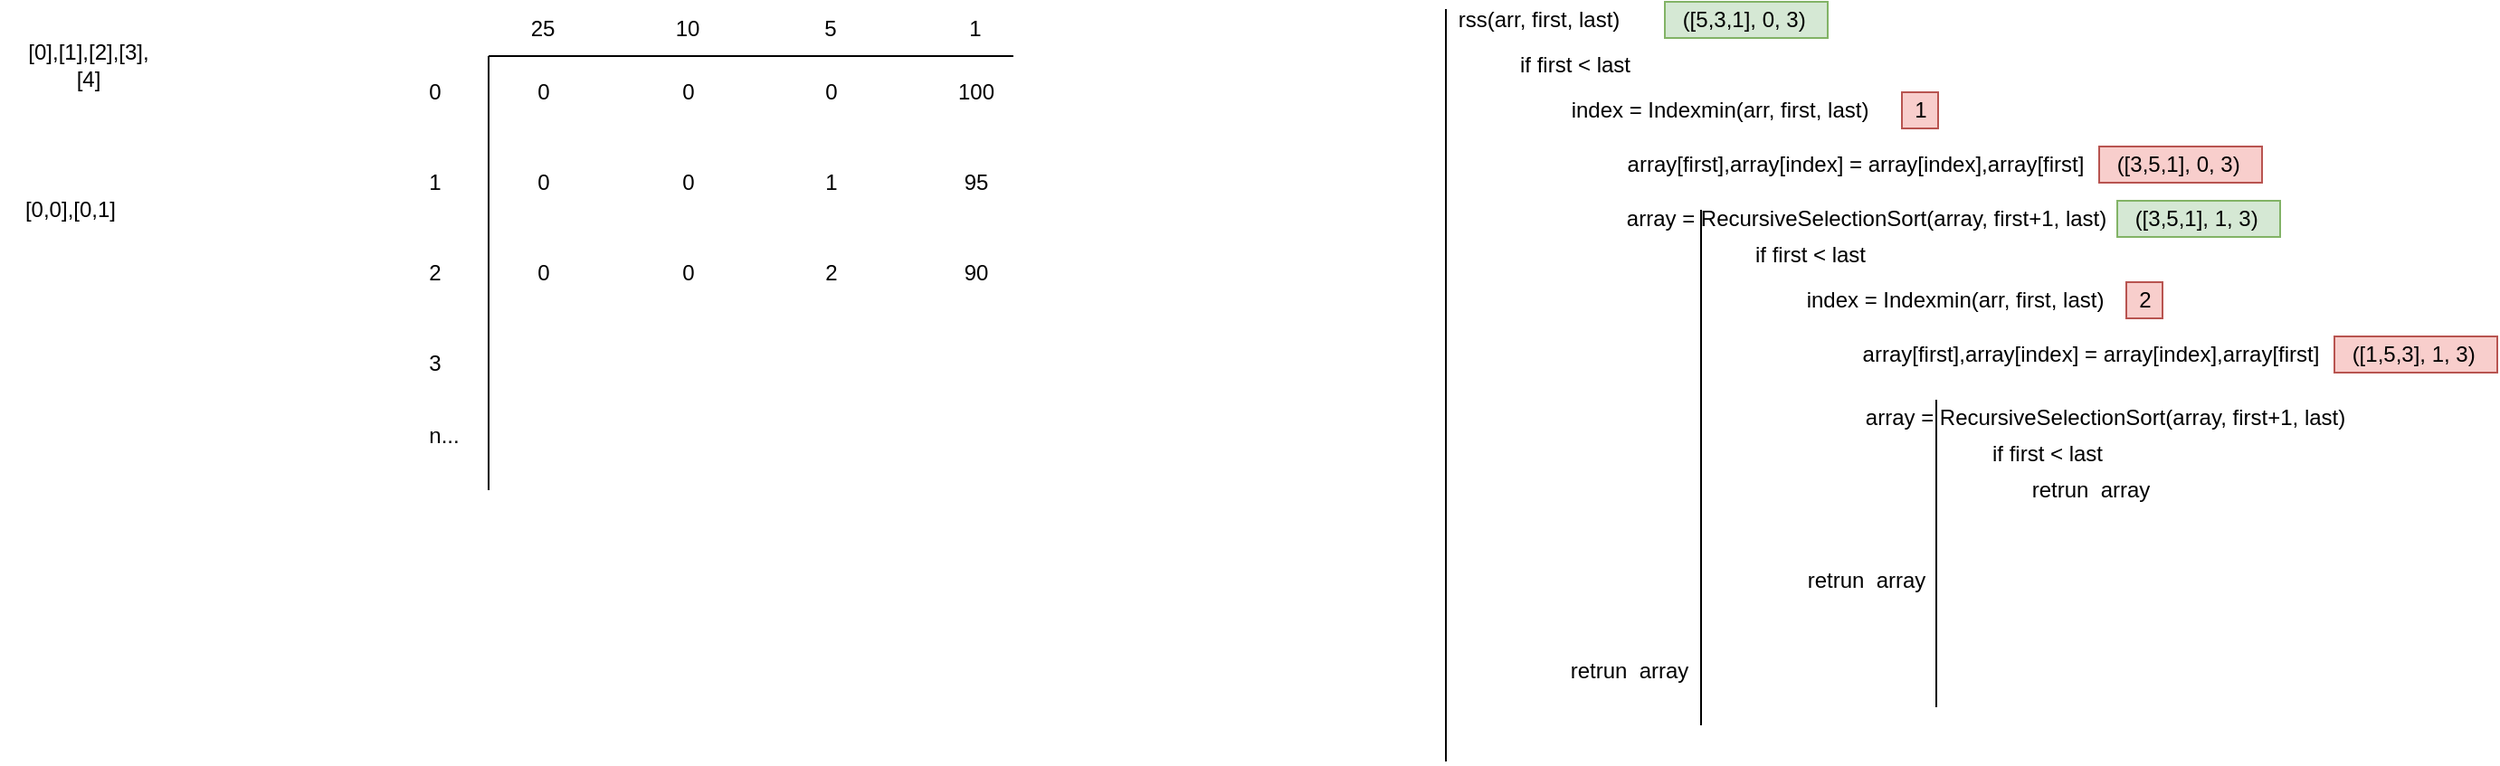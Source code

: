 <mxfile version="16.5.3" type="device"><diagram id="2uPaFY4aaHq7zCwoStLL" name="Page-1"><mxGraphModel dx="1156" dy="516" grid="1" gridSize="10" guides="1" tooltips="1" connect="1" arrows="1" fold="1" page="1" pageScale="1" pageWidth="1654" pageHeight="1169" math="0" shadow="0"><root><mxCell id="0"/><mxCell id="1" parent="0"/><mxCell id="hVbKCehgjG9dCwshL70N-1" value="" style="endArrow=none;html=1;rounded=0;" edge="1" parent="1"><mxGeometry width="50" height="50" relative="1" as="geometry"><mxPoint x="270" y="350" as="sourcePoint"/><mxPoint x="270" y="110" as="targetPoint"/></mxGeometry></mxCell><mxCell id="hVbKCehgjG9dCwshL70N-2" value="" style="endArrow=none;html=1;rounded=0;" edge="1" parent="1"><mxGeometry width="50" height="50" relative="1" as="geometry"><mxPoint x="560" y="110" as="sourcePoint"/><mxPoint x="270" y="110" as="targetPoint"/></mxGeometry></mxCell><mxCell id="hVbKCehgjG9dCwshL70N-3" value="25" style="text;html=1;strokeColor=none;fillColor=none;align=center;verticalAlign=middle;whiteSpace=wrap;rounded=0;" vertex="1" parent="1"><mxGeometry x="270" y="80" width="60" height="30" as="geometry"/></mxCell><mxCell id="hVbKCehgjG9dCwshL70N-5" value="10" style="text;html=1;strokeColor=none;fillColor=none;align=center;verticalAlign=middle;whiteSpace=wrap;rounded=0;" vertex="1" parent="1"><mxGeometry x="350" y="80" width="60" height="30" as="geometry"/></mxCell><mxCell id="hVbKCehgjG9dCwshL70N-6" value="5" style="text;html=1;strokeColor=none;fillColor=none;align=center;verticalAlign=middle;whiteSpace=wrap;rounded=0;" vertex="1" parent="1"><mxGeometry x="429" y="80" width="60" height="30" as="geometry"/></mxCell><mxCell id="hVbKCehgjG9dCwshL70N-7" value="1" style="text;html=1;strokeColor=none;fillColor=none;align=center;verticalAlign=middle;whiteSpace=wrap;rounded=0;" vertex="1" parent="1"><mxGeometry x="509" y="80" width="60" height="30" as="geometry"/></mxCell><mxCell id="hVbKCehgjG9dCwshL70N-8" value="[0],[1],[2],[3],[4]" style="text;html=1;strokeColor=none;fillColor=none;align=center;verticalAlign=middle;whiteSpace=wrap;rounded=0;" vertex="1" parent="1"><mxGeometry x="10" y="100" width="78" height="30" as="geometry"/></mxCell><mxCell id="hVbKCehgjG9dCwshL70N-9" value="0" style="text;html=1;align=center;verticalAlign=middle;resizable=0;points=[];autosize=1;strokeColor=none;fillColor=none;" vertex="1" parent="1"><mxGeometry x="230" y="120" width="20" height="20" as="geometry"/></mxCell><mxCell id="hVbKCehgjG9dCwshL70N-10" value="[0,0],[0,1]" style="text;html=1;strokeColor=none;fillColor=none;align=center;verticalAlign=middle;whiteSpace=wrap;rounded=0;" vertex="1" parent="1"><mxGeometry y="180" width="78" height="30" as="geometry"/></mxCell><mxCell id="hVbKCehgjG9dCwshL70N-11" value="1" style="text;html=1;align=center;verticalAlign=middle;resizable=0;points=[];autosize=1;strokeColor=none;fillColor=none;" vertex="1" parent="1"><mxGeometry x="230" y="170" width="20" height="20" as="geometry"/></mxCell><mxCell id="hVbKCehgjG9dCwshL70N-12" value="2" style="text;html=1;align=center;verticalAlign=middle;resizable=0;points=[];autosize=1;strokeColor=none;fillColor=none;" vertex="1" parent="1"><mxGeometry x="230" y="220" width="20" height="20" as="geometry"/></mxCell><mxCell id="hVbKCehgjG9dCwshL70N-13" value="0" style="text;html=1;align=center;verticalAlign=middle;resizable=0;points=[];autosize=1;strokeColor=none;fillColor=none;" vertex="1" parent="1"><mxGeometry x="370" y="120" width="20" height="20" as="geometry"/></mxCell><mxCell id="hVbKCehgjG9dCwshL70N-14" value="0" style="text;html=1;align=center;verticalAlign=middle;resizable=0;points=[];autosize=1;strokeColor=none;fillColor=none;" vertex="1" parent="1"><mxGeometry x="290" y="120" width="20" height="20" as="geometry"/></mxCell><mxCell id="hVbKCehgjG9dCwshL70N-15" value="0" style="text;html=1;align=center;verticalAlign=middle;resizable=0;points=[];autosize=1;strokeColor=none;fillColor=none;" vertex="1" parent="1"><mxGeometry x="449" y="120" width="20" height="20" as="geometry"/></mxCell><mxCell id="hVbKCehgjG9dCwshL70N-16" value="100" style="text;html=1;align=center;verticalAlign=middle;resizable=0;points=[];autosize=1;strokeColor=none;fillColor=none;" vertex="1" parent="1"><mxGeometry x="519" y="120" width="40" height="20" as="geometry"/></mxCell><mxCell id="hVbKCehgjG9dCwshL70N-17" value="0" style="text;html=1;align=center;verticalAlign=middle;resizable=0;points=[];autosize=1;strokeColor=none;fillColor=none;" vertex="1" parent="1"><mxGeometry x="290" y="170" width="20" height="20" as="geometry"/></mxCell><mxCell id="hVbKCehgjG9dCwshL70N-18" value="0" style="text;html=1;align=center;verticalAlign=middle;resizable=0;points=[];autosize=1;strokeColor=none;fillColor=none;" vertex="1" parent="1"><mxGeometry x="370" y="170" width="20" height="20" as="geometry"/></mxCell><mxCell id="hVbKCehgjG9dCwshL70N-19" value="1" style="text;html=1;align=center;verticalAlign=middle;resizable=0;points=[];autosize=1;strokeColor=none;fillColor=none;" vertex="1" parent="1"><mxGeometry x="449" y="170" width="20" height="20" as="geometry"/></mxCell><mxCell id="hVbKCehgjG9dCwshL70N-20" value="95" style="text;html=1;align=center;verticalAlign=middle;resizable=0;points=[];autosize=1;strokeColor=none;fillColor=none;" vertex="1" parent="1"><mxGeometry x="524" y="170" width="30" height="20" as="geometry"/></mxCell><mxCell id="hVbKCehgjG9dCwshL70N-21" value="0" style="text;html=1;align=center;verticalAlign=middle;resizable=0;points=[];autosize=1;strokeColor=none;fillColor=none;" vertex="1" parent="1"><mxGeometry x="290" y="220" width="20" height="20" as="geometry"/></mxCell><mxCell id="hVbKCehgjG9dCwshL70N-22" value="0" style="text;html=1;align=center;verticalAlign=middle;resizable=0;points=[];autosize=1;strokeColor=none;fillColor=none;" vertex="1" parent="1"><mxGeometry x="370" y="220" width="20" height="20" as="geometry"/></mxCell><mxCell id="hVbKCehgjG9dCwshL70N-23" value="2" style="text;html=1;align=center;verticalAlign=middle;resizable=0;points=[];autosize=1;strokeColor=none;fillColor=none;" vertex="1" parent="1"><mxGeometry x="449" y="220" width="20" height="20" as="geometry"/></mxCell><mxCell id="hVbKCehgjG9dCwshL70N-24" value="90" style="text;html=1;align=center;verticalAlign=middle;resizable=0;points=[];autosize=1;strokeColor=none;fillColor=none;" vertex="1" parent="1"><mxGeometry x="524" y="220" width="30" height="20" as="geometry"/></mxCell><mxCell id="hVbKCehgjG9dCwshL70N-25" value="3" style="text;html=1;align=center;verticalAlign=middle;resizable=0;points=[];autosize=1;strokeColor=none;fillColor=none;" vertex="1" parent="1"><mxGeometry x="230" y="270" width="20" height="20" as="geometry"/></mxCell><mxCell id="hVbKCehgjG9dCwshL70N-26" value="n..." style="text;html=1;align=center;verticalAlign=middle;resizable=0;points=[];autosize=1;strokeColor=none;fillColor=none;" vertex="1" parent="1"><mxGeometry x="230" y="310" width="30" height="20" as="geometry"/></mxCell><mxCell id="hVbKCehgjG9dCwshL70N-27" value="rss(arr, first, last)" style="text;html=1;align=center;verticalAlign=middle;resizable=0;points=[];autosize=1;strokeColor=none;fillColor=none;" vertex="1" parent="1"><mxGeometry x="800" y="80" width="100" height="20" as="geometry"/></mxCell><mxCell id="hVbKCehgjG9dCwshL70N-28" value="if first &amp;lt; last" style="text;html=1;align=center;verticalAlign=middle;resizable=0;points=[];autosize=1;strokeColor=none;fillColor=none;" vertex="1" parent="1"><mxGeometry x="830" y="105" width="80" height="20" as="geometry"/></mxCell><mxCell id="hVbKCehgjG9dCwshL70N-29" value="" style="endArrow=none;html=1;rounded=0;entryX=-0.01;entryY=0.2;entryDx=0;entryDy=0;entryPerimeter=0;" edge="1" parent="1" target="hVbKCehgjG9dCwshL70N-27"><mxGeometry width="50" height="50" relative="1" as="geometry"><mxPoint x="799" y="500" as="sourcePoint"/><mxPoint x="790" y="80" as="targetPoint"/></mxGeometry></mxCell><mxCell id="hVbKCehgjG9dCwshL70N-30" value="" style="endArrow=none;html=1;rounded=0;entryX=-0.01;entryY=0.2;entryDx=0;entryDy=0;entryPerimeter=0;" edge="1" parent="1"><mxGeometry width="50" height="50" relative="1" as="geometry"><mxPoint x="940" y="480" as="sourcePoint"/><mxPoint x="940" y="195" as="targetPoint"/></mxGeometry></mxCell><mxCell id="hVbKCehgjG9dCwshL70N-31" value="index = Indexmin(arr, first, last)" style="text;html=1;align=center;verticalAlign=middle;resizable=0;points=[];autosize=1;strokeColor=none;fillColor=none;" vertex="1" parent="1"><mxGeometry x="860" y="130" width="180" height="20" as="geometry"/></mxCell><mxCell id="hVbKCehgjG9dCwshL70N-32" value="array[first],array[index] = array[index],array[first]" style="text;html=1;align=center;verticalAlign=middle;resizable=0;points=[];autosize=1;strokeColor=none;fillColor=none;" vertex="1" parent="1"><mxGeometry x="890" y="160" width="270" height="20" as="geometry"/></mxCell><mxCell id="hVbKCehgjG9dCwshL70N-33" value="array = RecursiveSelectionSort(array, first+1, last)" style="text;html=1;align=center;verticalAlign=middle;resizable=0;points=[];autosize=1;strokeColor=none;fillColor=none;" vertex="1" parent="1"><mxGeometry x="891" y="190" width="280" height="20" as="geometry"/></mxCell><mxCell id="hVbKCehgjG9dCwshL70N-34" value="if first &amp;lt; last" style="text;html=1;align=center;verticalAlign=middle;resizable=0;points=[];autosize=1;strokeColor=none;fillColor=none;" vertex="1" parent="1"><mxGeometry x="960" y="210" width="80" height="20" as="geometry"/></mxCell><mxCell id="hVbKCehgjG9dCwshL70N-35" value="index = Indexmin(arr, first, last)" style="text;html=1;align=center;verticalAlign=middle;resizable=0;points=[];autosize=1;strokeColor=none;fillColor=none;" vertex="1" parent="1"><mxGeometry x="990" y="235" width="180" height="20" as="geometry"/></mxCell><mxCell id="hVbKCehgjG9dCwshL70N-36" value="array[first],array[index] = array[index],array[first]" style="text;html=1;align=center;verticalAlign=middle;resizable=0;points=[];autosize=1;strokeColor=none;fillColor=none;" vertex="1" parent="1"><mxGeometry x="1020" y="265" width="270" height="20" as="geometry"/></mxCell><mxCell id="hVbKCehgjG9dCwshL70N-37" value="array = RecursiveSelectionSort(array, first+1, last)" style="text;html=1;align=center;verticalAlign=middle;resizable=0;points=[];autosize=1;strokeColor=none;fillColor=none;" vertex="1" parent="1"><mxGeometry x="1023" y="300" width="280" height="20" as="geometry"/></mxCell><mxCell id="hVbKCehgjG9dCwshL70N-38" value="" style="endArrow=none;html=1;rounded=0;entryX=-0.01;entryY=0.2;entryDx=0;entryDy=0;entryPerimeter=0;" edge="1" parent="1"><mxGeometry width="50" height="50" relative="1" as="geometry"><mxPoint x="1070" y="470" as="sourcePoint"/><mxPoint x="1070" y="300" as="targetPoint"/></mxGeometry></mxCell><mxCell id="hVbKCehgjG9dCwshL70N-39" value="if first &amp;lt; last" style="text;html=1;align=center;verticalAlign=middle;resizable=0;points=[];autosize=1;strokeColor=none;fillColor=none;" vertex="1" parent="1"><mxGeometry x="1091" y="320" width="80" height="20" as="geometry"/></mxCell><mxCell id="hVbKCehgjG9dCwshL70N-40" value="retrun&amp;nbsp; array" style="text;html=1;align=center;verticalAlign=middle;resizable=0;points=[];autosize=1;strokeColor=none;fillColor=none;" vertex="1" parent="1"><mxGeometry x="1115" y="340" width="80" height="20" as="geometry"/></mxCell><mxCell id="hVbKCehgjG9dCwshL70N-41" value="retrun&amp;nbsp; array" style="text;html=1;align=center;verticalAlign=middle;resizable=0;points=[];autosize=1;strokeColor=none;fillColor=none;" vertex="1" parent="1"><mxGeometry x="991" y="390" width="80" height="20" as="geometry"/></mxCell><mxCell id="hVbKCehgjG9dCwshL70N-42" value="retrun&amp;nbsp; array" style="text;html=1;align=center;verticalAlign=middle;resizable=0;points=[];autosize=1;strokeColor=none;fillColor=none;" vertex="1" parent="1"><mxGeometry x="860" y="440" width="80" height="20" as="geometry"/></mxCell><mxCell id="hVbKCehgjG9dCwshL70N-43" value="([5,3,1], 0, 3)&amp;nbsp;" style="text;html=1;align=center;verticalAlign=middle;resizable=0;points=[];autosize=1;strokeColor=#82b366;fillColor=#d5e8d4;" vertex="1" parent="1"><mxGeometry x="920" y="80" width="90" height="20" as="geometry"/></mxCell><mxCell id="hVbKCehgjG9dCwshL70N-44" value="1" style="text;html=1;align=center;verticalAlign=middle;resizable=0;points=[];autosize=1;strokeColor=#b85450;fillColor=#f8cecc;" vertex="1" parent="1"><mxGeometry x="1051" y="130" width="20" height="20" as="geometry"/></mxCell><mxCell id="hVbKCehgjG9dCwshL70N-45" value="([3,5,1], 0, 3)&amp;nbsp;" style="text;html=1;align=center;verticalAlign=middle;resizable=0;points=[];autosize=1;strokeColor=#b85450;fillColor=#f8cecc;" vertex="1" parent="1"><mxGeometry x="1160" y="160" width="90" height="20" as="geometry"/></mxCell><mxCell id="hVbKCehgjG9dCwshL70N-46" value="([3,5,1], 1, 3)&amp;nbsp;" style="text;html=1;align=center;verticalAlign=middle;resizable=0;points=[];autosize=1;strokeColor=#82b366;fillColor=#d5e8d4;" vertex="1" parent="1"><mxGeometry x="1170" y="190" width="90" height="20" as="geometry"/></mxCell><mxCell id="hVbKCehgjG9dCwshL70N-47" value="2" style="text;html=1;align=center;verticalAlign=middle;resizable=0;points=[];autosize=1;strokeColor=#b85450;fillColor=#f8cecc;" vertex="1" parent="1"><mxGeometry x="1175" y="235" width="20" height="20" as="geometry"/></mxCell><mxCell id="hVbKCehgjG9dCwshL70N-48" value="([1,5,3], 1, 3)&amp;nbsp;" style="text;html=1;align=center;verticalAlign=middle;resizable=0;points=[];autosize=1;strokeColor=#b85450;fillColor=#f8cecc;" vertex="1" parent="1"><mxGeometry x="1290" y="265" width="90" height="20" as="geometry"/></mxCell></root></mxGraphModel></diagram></mxfile>